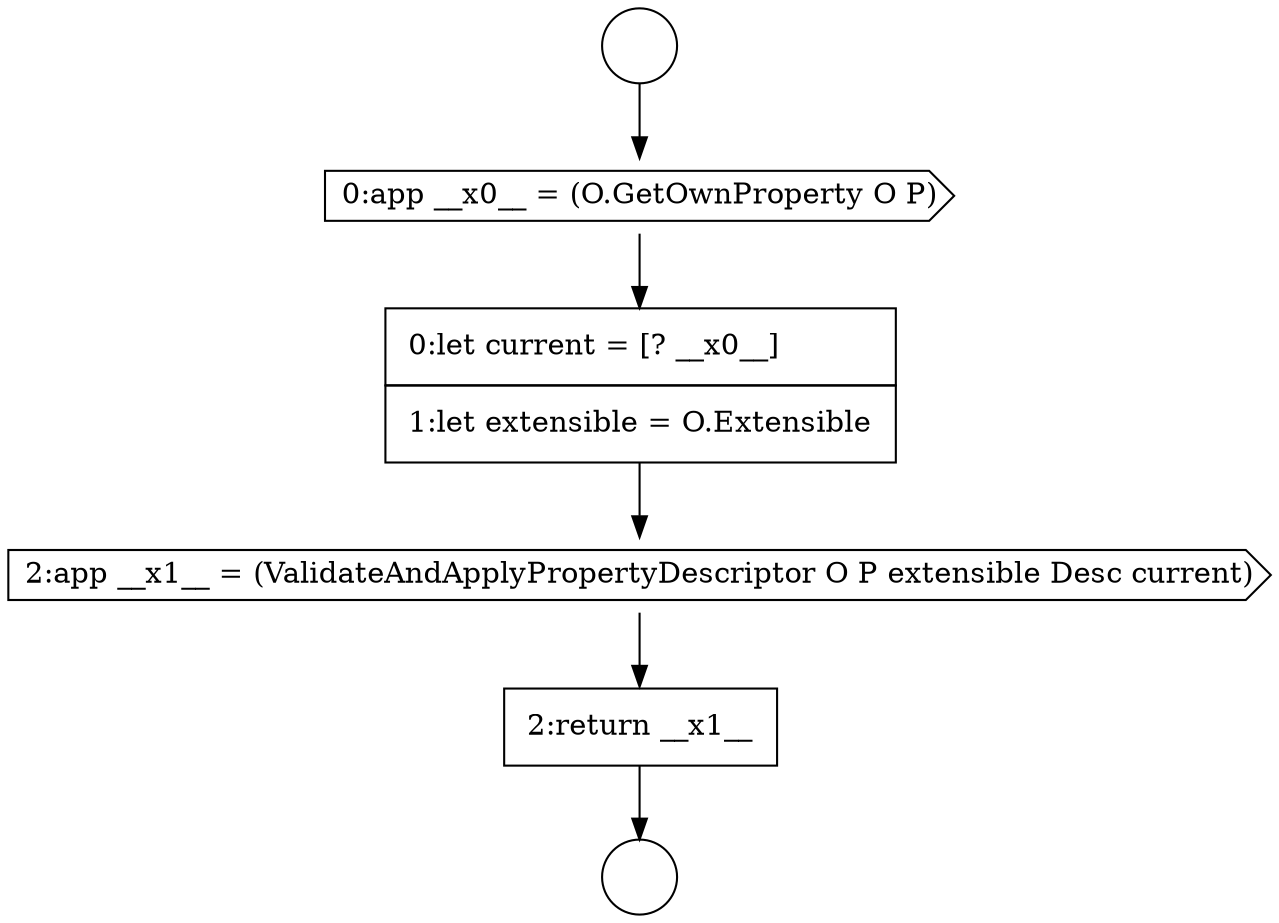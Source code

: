 digraph {
  node1544 [shape=cds, label=<<font color="black">0:app __x0__ = (O.GetOwnProperty O P)</font>> color="black" fillcolor="white" style=filled]
  node1545 [shape=none, margin=0, label=<<font color="black">
    <table border="0" cellborder="1" cellspacing="0" cellpadding="10">
      <tr><td align="left">0:let current = [? __x0__]</td></tr>
      <tr><td align="left">1:let extensible = O.Extensible</td></tr>
    </table>
  </font>> color="black" fillcolor="white" style=filled]
  node1542 [shape=circle label=" " color="black" fillcolor="white" style=filled]
  node1547 [shape=none, margin=0, label=<<font color="black">
    <table border="0" cellborder="1" cellspacing="0" cellpadding="10">
      <tr><td align="left">2:return __x1__</td></tr>
    </table>
  </font>> color="black" fillcolor="white" style=filled]
  node1543 [shape=circle label=" " color="black" fillcolor="white" style=filled]
  node1546 [shape=cds, label=<<font color="black">2:app __x1__ = (ValidateAndApplyPropertyDescriptor O P extensible Desc current)</font>> color="black" fillcolor="white" style=filled]
  node1545 -> node1546 [ color="black"]
  node1547 -> node1543 [ color="black"]
  node1544 -> node1545 [ color="black"]
  node1546 -> node1547 [ color="black"]
  node1542 -> node1544 [ color="black"]
}
